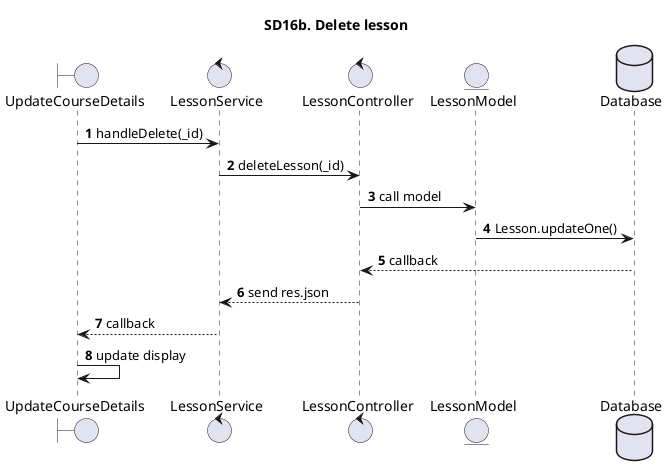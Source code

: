 @startuml SQ

autonumber

title SD16b. Delete lesson

boundary "UpdateCourseDetails"
control "LessonService"
control "LessonController"
entity "LessonModel"
database "Database" as Database

UpdateCourseDetails -> LessonService: handleDelete(_id)
LessonService -> LessonController: deleteLesson(_id)
LessonController -> LessonModel: call model
LessonModel -> Database: Lesson.updateOne()
Database --> LessonController: callback
LessonController --> LessonService: send res.json
LessonService --> UpdateCourseDetails: callback
UpdateCourseDetails -> UpdateCourseDetails: update display

@enduml
